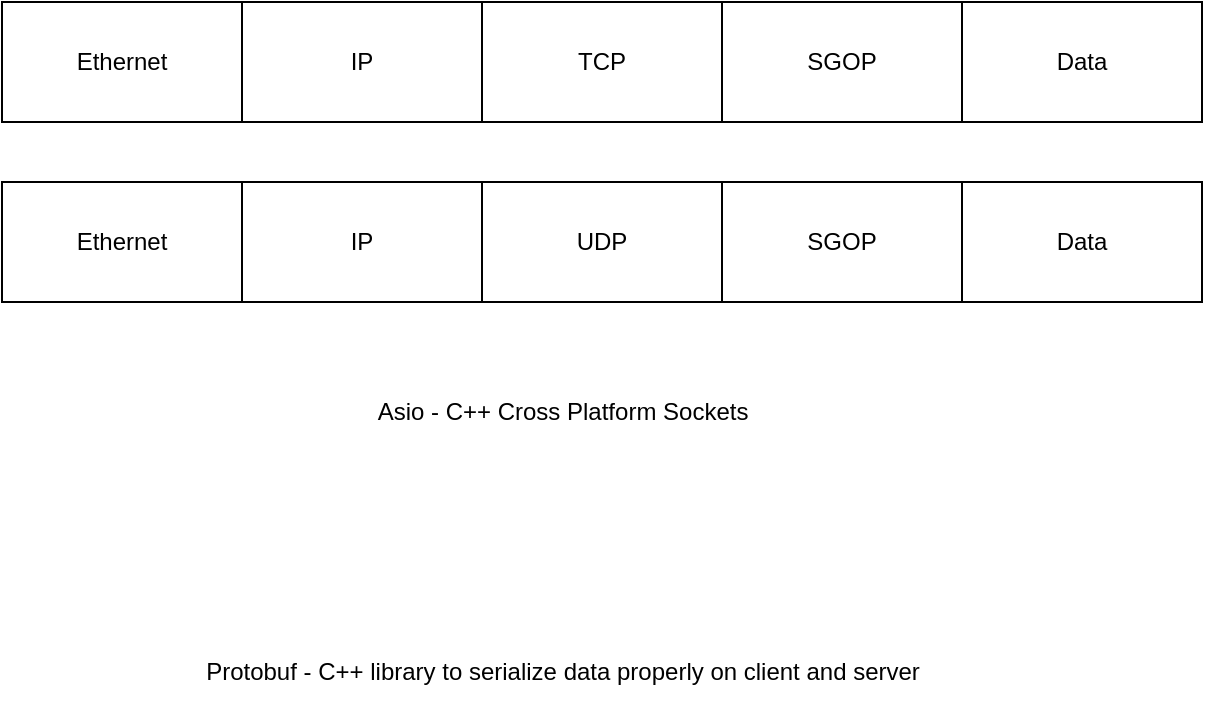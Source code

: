 <mxfile version="24.6.5" type="github">
  <diagram name="Page-1" id="5KZuE6pXNwmkI35DvQxZ">
    <mxGraphModel dx="2074" dy="1121" grid="1" gridSize="10" guides="1" tooltips="1" connect="1" arrows="1" fold="1" page="1" pageScale="1" pageWidth="850" pageHeight="1100" math="0" shadow="0">
      <root>
        <mxCell id="0" />
        <mxCell id="1" parent="0" />
        <mxCell id="w191siLNFPi2fCefiQ_C-1" value="Ethernet" style="rounded=0;whiteSpace=wrap;html=1;" vertex="1" parent="1">
          <mxGeometry x="120" y="20" width="120" height="60" as="geometry" />
        </mxCell>
        <mxCell id="w191siLNFPi2fCefiQ_C-2" value="TCP" style="rounded=0;whiteSpace=wrap;html=1;" vertex="1" parent="1">
          <mxGeometry x="360" y="20" width="120" height="60" as="geometry" />
        </mxCell>
        <mxCell id="w191siLNFPi2fCefiQ_C-3" value="IP" style="rounded=0;whiteSpace=wrap;html=1;" vertex="1" parent="1">
          <mxGeometry x="240" y="20" width="120" height="60" as="geometry" />
        </mxCell>
        <mxCell id="w191siLNFPi2fCefiQ_C-4" value="Ethernet" style="rounded=0;whiteSpace=wrap;html=1;" vertex="1" parent="1">
          <mxGeometry x="120" y="110" width="120" height="60" as="geometry" />
        </mxCell>
        <mxCell id="w191siLNFPi2fCefiQ_C-5" value="UDP" style="rounded=0;whiteSpace=wrap;html=1;" vertex="1" parent="1">
          <mxGeometry x="360" y="110" width="120" height="60" as="geometry" />
        </mxCell>
        <mxCell id="w191siLNFPi2fCefiQ_C-6" value="IP" style="rounded=0;whiteSpace=wrap;html=1;" vertex="1" parent="1">
          <mxGeometry x="240" y="110" width="120" height="60" as="geometry" />
        </mxCell>
        <mxCell id="w191siLNFPi2fCefiQ_C-7" value="SGOP" style="rounded=0;whiteSpace=wrap;html=1;" vertex="1" parent="1">
          <mxGeometry x="480" y="20" width="120" height="60" as="geometry" />
        </mxCell>
        <mxCell id="w191siLNFPi2fCefiQ_C-8" value="SGOP" style="rounded=0;whiteSpace=wrap;html=1;" vertex="1" parent="1">
          <mxGeometry x="480" y="110" width="120" height="60" as="geometry" />
        </mxCell>
        <mxCell id="w191siLNFPi2fCefiQ_C-9" value="Data" style="rounded=0;whiteSpace=wrap;html=1;" vertex="1" parent="1">
          <mxGeometry x="600" y="20" width="120" height="60" as="geometry" />
        </mxCell>
        <mxCell id="w191siLNFPi2fCefiQ_C-10" value="Data" style="rounded=0;whiteSpace=wrap;html=1;" vertex="1" parent="1">
          <mxGeometry x="600" y="110" width="120" height="60" as="geometry" />
        </mxCell>
        <mxCell id="w191siLNFPi2fCefiQ_C-11" value="Protobuf - C++ library to serialize data properly on client and server" style="text;html=1;align=center;verticalAlign=middle;resizable=0;points=[];autosize=1;strokeColor=none;fillColor=none;" vertex="1" parent="1">
          <mxGeometry x="210" y="340" width="380" height="30" as="geometry" />
        </mxCell>
        <mxCell id="w191siLNFPi2fCefiQ_C-12" value="Asio - C++ Cross Platform Sockets" style="text;html=1;align=center;verticalAlign=middle;resizable=0;points=[];autosize=1;strokeColor=none;fillColor=none;" vertex="1" parent="1">
          <mxGeometry x="295" y="210" width="210" height="30" as="geometry" />
        </mxCell>
      </root>
    </mxGraphModel>
  </diagram>
</mxfile>
